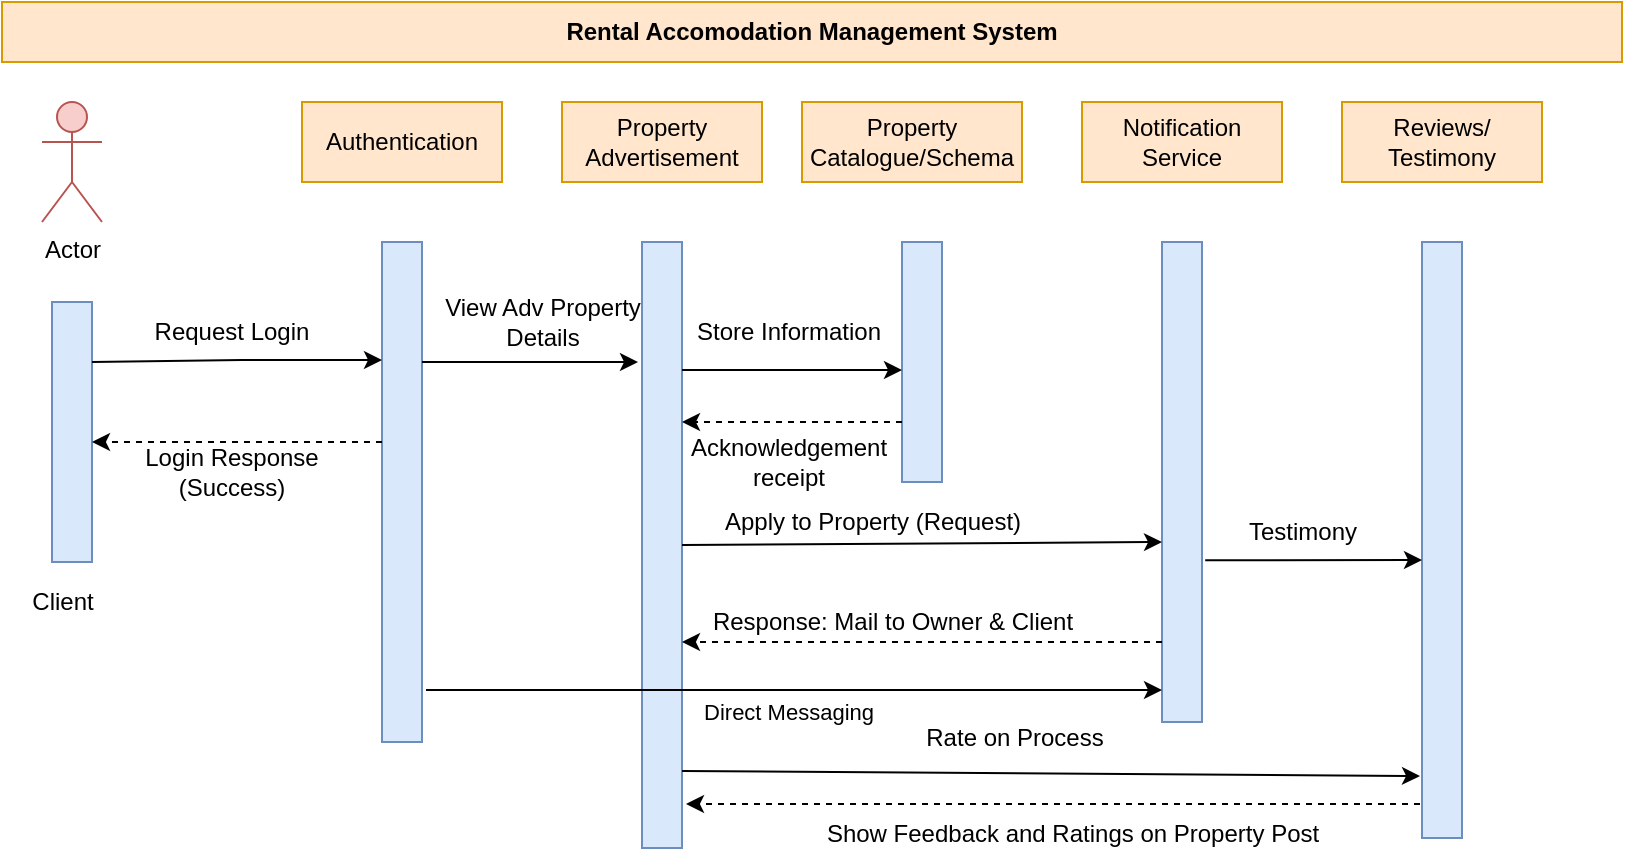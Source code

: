 <mxfile version="20.2.3" type="device"><diagram id="fz3wiz41_EN5BQUjeH28" name="Page-1"><mxGraphModel dx="1038" dy="649" grid="0" gridSize="10" guides="1" tooltips="1" connect="1" arrows="1" fold="1" page="1" pageScale="1" pageWidth="850" pageHeight="1100" math="0" shadow="0"><root><mxCell id="0"/><mxCell id="1" parent="0"/><mxCell id="J1HxSBwd0lCJcjHgrUCT-1" value="&lt;b&gt;Rental Accomodation Management System&lt;/b&gt;" style="rounded=0;whiteSpace=wrap;html=1;fillColor=#ffe6cc;strokeColor=#d79b00;" parent="1" vertex="1"><mxGeometry x="20" y="40" width="810" height="30" as="geometry"/></mxCell><mxCell id="J1HxSBwd0lCJcjHgrUCT-3" value="" style="rounded=0;whiteSpace=wrap;html=1;fillColor=#ffe6cc;strokeColor=#d79b00;" parent="1" vertex="1"><mxGeometry x="170" y="90" width="100" height="40" as="geometry"/></mxCell><mxCell id="J1HxSBwd0lCJcjHgrUCT-4" value="" style="rounded=0;whiteSpace=wrap;html=1;fillColor=#ffe6cc;strokeColor=#d79b00;" parent="1" vertex="1"><mxGeometry x="300" y="90" width="100" height="40" as="geometry"/></mxCell><mxCell id="J1HxSBwd0lCJcjHgrUCT-5" value="Property Catalogue/Schema" style="rounded=0;whiteSpace=wrap;html=1;fillColor=#ffe6cc;strokeColor=#d79b00;" parent="1" vertex="1"><mxGeometry x="420" y="90" width="110" height="40" as="geometry"/></mxCell><mxCell id="J1HxSBwd0lCJcjHgrUCT-6" value="" style="rounded=0;whiteSpace=wrap;html=1;fillColor=#ffe6cc;strokeColor=#d79b00;" parent="1" vertex="1"><mxGeometry x="560" y="90" width="100" height="40" as="geometry"/></mxCell><mxCell id="J1HxSBwd0lCJcjHgrUCT-7" value="" style="rounded=0;whiteSpace=wrap;html=1;fillColor=#ffe6cc;strokeColor=#d79b00;" parent="1" vertex="1"><mxGeometry x="690" y="90" width="100" height="40" as="geometry"/></mxCell><mxCell id="J1HxSBwd0lCJcjHgrUCT-8" value="Authentication" style="text;html=1;align=center;verticalAlign=middle;whiteSpace=wrap;rounded=0;" parent="1" vertex="1"><mxGeometry x="175" y="102.5" width="90" height="15" as="geometry"/></mxCell><mxCell id="J1HxSBwd0lCJcjHgrUCT-10" value="Property&lt;br&gt;Advertisement" style="text;html=1;strokeColor=none;fillColor=none;align=center;verticalAlign=middle;whiteSpace=wrap;rounded=0;" parent="1" vertex="1"><mxGeometry x="300" y="95" width="100" height="30" as="geometry"/></mxCell><mxCell id="J1HxSBwd0lCJcjHgrUCT-11" value="Notification Service" style="text;html=1;strokeColor=none;fillColor=none;align=center;verticalAlign=middle;whiteSpace=wrap;rounded=0;" parent="1" vertex="1"><mxGeometry x="585" y="95" width="50" height="30" as="geometry"/></mxCell><mxCell id="J1HxSBwd0lCJcjHgrUCT-13" value="Reviews/&lt;br&gt;Testimony" style="text;html=1;strokeColor=none;fillColor=none;align=center;verticalAlign=middle;whiteSpace=wrap;rounded=0;" parent="1" vertex="1"><mxGeometry x="710" y="95" width="60" height="30" as="geometry"/></mxCell><mxCell id="J1HxSBwd0lCJcjHgrUCT-16" value="Actor" style="shape=umlActor;verticalLabelPosition=bottom;verticalAlign=top;html=1;fillColor=#f8cecc;strokeColor=#b85450;" parent="1" vertex="1"><mxGeometry x="40" y="90" width="30" height="60" as="geometry"/></mxCell><mxCell id="J1HxSBwd0lCJcjHgrUCT-19" value="" style="rounded=0;whiteSpace=wrap;html=1;fillColor=#dae8fc;strokeColor=#6c8ebf;" parent="1" vertex="1"><mxGeometry x="210" y="160" width="20" height="250" as="geometry"/></mxCell><mxCell id="J1HxSBwd0lCJcjHgrUCT-20" value="" style="rounded=0;whiteSpace=wrap;html=1;fillColor=#dae8fc;strokeColor=#6c8ebf;" parent="1" vertex="1"><mxGeometry x="340" y="160" width="20" height="303" as="geometry"/></mxCell><mxCell id="J1HxSBwd0lCJcjHgrUCT-21" value="" style="rounded=0;whiteSpace=wrap;html=1;fillColor=#dae8fc;strokeColor=#6c8ebf;" parent="1" vertex="1"><mxGeometry x="470" y="160" width="20" height="120" as="geometry"/></mxCell><mxCell id="J1HxSBwd0lCJcjHgrUCT-22" value="" style="rounded=0;whiteSpace=wrap;html=1;fillColor=#dae8fc;strokeColor=#6c8ebf;" parent="1" vertex="1"><mxGeometry x="600" y="160" width="20" height="240" as="geometry"/></mxCell><mxCell id="J1HxSBwd0lCJcjHgrUCT-23" value="" style="rounded=0;whiteSpace=wrap;html=1;fillColor=#dae8fc;strokeColor=#6c8ebf;" parent="1" vertex="1"><mxGeometry x="730" y="160" width="20" height="298" as="geometry"/></mxCell><mxCell id="J1HxSBwd0lCJcjHgrUCT-26" value="" style="rounded=0;whiteSpace=wrap;html=1;fillColor=#dae8fc;strokeColor=#6c8ebf;" parent="1" vertex="1"><mxGeometry x="45" y="190" width="20" height="130" as="geometry"/></mxCell><mxCell id="J1HxSBwd0lCJcjHgrUCT-28" value="" style="endArrow=classic;html=1;rounded=0;" parent="1" edge="1"><mxGeometry relative="1" as="geometry"><mxPoint x="65" y="220" as="sourcePoint"/><mxPoint x="210" y="219" as="targetPoint"/><Array as="points"><mxPoint x="140" y="219"/></Array></mxGeometry></mxCell><mxCell id="J1HxSBwd0lCJcjHgrUCT-31" value="" style="endArrow=classic;html=1;rounded=1;dashed=1;" parent="1" edge="1"><mxGeometry relative="1" as="geometry"><mxPoint x="210" y="260" as="sourcePoint"/><mxPoint x="65" y="260" as="targetPoint"/><Array as="points"><mxPoint x="140" y="260"/></Array></mxGeometry></mxCell><mxCell id="J1HxSBwd0lCJcjHgrUCT-33" value="Request Login" style="text;html=1;strokeColor=none;fillColor=none;align=center;verticalAlign=middle;whiteSpace=wrap;rounded=0;" parent="1" vertex="1"><mxGeometry x="90" y="195" width="90" height="20" as="geometry"/></mxCell><mxCell id="J1HxSBwd0lCJcjHgrUCT-34" value="Login Response (Success)" style="text;html=1;strokeColor=none;fillColor=none;align=center;verticalAlign=middle;whiteSpace=wrap;rounded=0;" parent="1" vertex="1"><mxGeometry x="75" y="260" width="120" height="30" as="geometry"/></mxCell><mxCell id="J1HxSBwd0lCJcjHgrUCT-39" value="" style="endArrow=classic;html=1;rounded=1;" parent="1" edge="1"><mxGeometry width="50" height="50" relative="1" as="geometry"><mxPoint x="230" y="220" as="sourcePoint"/><mxPoint x="338" y="220" as="targetPoint"/></mxGeometry></mxCell><mxCell id="J1HxSBwd0lCJcjHgrUCT-40" value="View Adv Property &lt;br&gt;Details" style="text;html=1;align=center;verticalAlign=middle;resizable=0;points=[];autosize=1;strokeColor=none;fillColor=none;" parent="1" vertex="1"><mxGeometry x="230" y="180" width="120" height="40" as="geometry"/></mxCell><mxCell id="J1HxSBwd0lCJcjHgrUCT-41" value="Store Information" style="text;html=1;align=center;verticalAlign=middle;resizable=0;points=[];autosize=1;strokeColor=none;fillColor=none;" parent="1" vertex="1"><mxGeometry x="352.5" y="190" width="120" height="30" as="geometry"/></mxCell><mxCell id="J1HxSBwd0lCJcjHgrUCT-42" value="" style="endArrow=classic;html=1;rounded=1;" parent="1" edge="1"><mxGeometry width="50" height="50" relative="1" as="geometry"><mxPoint x="360" y="224" as="sourcePoint"/><mxPoint x="470" y="224" as="targetPoint"/></mxGeometry></mxCell><mxCell id="J1HxSBwd0lCJcjHgrUCT-45" value="" style="endArrow=classic;html=1;rounded=1;strokeColor=default;dashed=1;" parent="1" edge="1"><mxGeometry width="50" height="50" relative="1" as="geometry"><mxPoint x="470" y="250" as="sourcePoint"/><mxPoint x="360" y="250" as="targetPoint"/></mxGeometry></mxCell><mxCell id="J1HxSBwd0lCJcjHgrUCT-46" value="Acknowledgement&lt;br&gt;receipt" style="text;html=1;align=center;verticalAlign=middle;resizable=0;points=[];autosize=1;strokeColor=none;fillColor=none;" parent="1" vertex="1"><mxGeometry x="352.5" y="250" width="120" height="40" as="geometry"/></mxCell><mxCell id="J1HxSBwd0lCJcjHgrUCT-47" value="Client" style="text;html=1;align=center;verticalAlign=middle;resizable=0;points=[];autosize=1;strokeColor=none;fillColor=none;" parent="1" vertex="1"><mxGeometry x="25" y="325" width="50" height="30" as="geometry"/></mxCell><mxCell id="J1HxSBwd0lCJcjHgrUCT-51" value="" style="endArrow=classic;html=1;rounded=1;exitX=1.08;exitY=0.663;exitDx=0;exitDy=0;exitPerimeter=0;" parent="1" source="J1HxSBwd0lCJcjHgrUCT-22" edge="1"><mxGeometry width="50" height="50" relative="1" as="geometry"><mxPoint x="410" y="290" as="sourcePoint"/><mxPoint x="730" y="319" as="targetPoint"/></mxGeometry></mxCell><mxCell id="J1HxSBwd0lCJcjHgrUCT-52" value="Testimony" style="text;html=1;align=center;verticalAlign=middle;resizable=0;points=[];autosize=1;strokeColor=none;fillColor=none;" parent="1" vertex="1"><mxGeometry x="630" y="290" width="80" height="30" as="geometry"/></mxCell><mxCell id="J1HxSBwd0lCJcjHgrUCT-53" value="" style="endArrow=classic;html=1;rounded=1;dashed=1;" parent="1" edge="1"><mxGeometry width="50" height="50" relative="1" as="geometry"><mxPoint x="729" y="441" as="sourcePoint"/><mxPoint x="362" y="441" as="targetPoint"/></mxGeometry></mxCell><mxCell id="J1HxSBwd0lCJcjHgrUCT-55" value="Show Feedback and Ratings on Property Post" style="text;html=1;align=center;verticalAlign=middle;resizable=0;points=[];autosize=1;strokeColor=none;fillColor=none;" parent="1" vertex="1"><mxGeometry x="423" y="443" width="264" height="26" as="geometry"/></mxCell><mxCell id="XGC75QZ4yHf_o20Hj8sh-1" value="" style="endArrow=classic;html=1;rounded=1;exitX=1;exitY=0.5;exitDx=0;exitDy=0;" parent="1" source="J1HxSBwd0lCJcjHgrUCT-20" edge="1"><mxGeometry width="50" height="50" relative="1" as="geometry"><mxPoint x="440" y="220" as="sourcePoint"/><mxPoint x="600" y="310" as="targetPoint"/></mxGeometry></mxCell><mxCell id="bY5sEaMdF7mKyLfd-E7I-8" style="rounded=0;orthogonalLoop=1;jettySize=auto;html=1;strokeColor=default;" edge="1" parent="1"><mxGeometry relative="1" as="geometry"><mxPoint x="600" y="384" as="targetPoint"/><mxPoint x="232" y="384" as="sourcePoint"/></mxGeometry></mxCell><mxCell id="bY5sEaMdF7mKyLfd-E7I-9" value="Direct Messaging" style="edgeLabel;html=1;align=center;verticalAlign=middle;resizable=0;points=[];" vertex="1" connectable="0" parent="bY5sEaMdF7mKyLfd-E7I-8"><mxGeometry x="-0.127" y="-8" relative="1" as="geometry"><mxPoint x="20" y="3" as="offset"/></mxGeometry></mxCell><mxCell id="XGC75QZ4yHf_o20Hj8sh-2" value="Apply to Property (Request)" style="text;html=1;align=center;verticalAlign=middle;resizable=0;points=[];autosize=1;strokeColor=none;fillColor=none;" parent="1" vertex="1"><mxGeometry x="372" y="287" width="166" height="26" as="geometry"/></mxCell><mxCell id="XGC75QZ4yHf_o20Hj8sh-3" value="" style="endArrow=classic;html=1;rounded=1;startArrow=none;dashed=1;" parent="1" edge="1"><mxGeometry width="50" height="50" relative="1" as="geometry"><mxPoint x="600" y="360" as="sourcePoint"/><mxPoint x="360" y="360" as="targetPoint"/></mxGeometry></mxCell><mxCell id="XGC75QZ4yHf_o20Hj8sh-6" value="Response: Mail to Owner &amp;amp; Client" style="text;html=1;align=center;verticalAlign=middle;resizable=0;points=[];autosize=1;strokeColor=none;fillColor=none;" parent="1" vertex="1"><mxGeometry x="365" y="335" width="200" height="30" as="geometry"/></mxCell><mxCell id="bY5sEaMdF7mKyLfd-E7I-4" value="" style="endArrow=classic;html=1;rounded=1;exitX=1;exitY=0.5;exitDx=0;exitDy=0;" edge="1" parent="1"><mxGeometry width="50" height="50" relative="1" as="geometry"><mxPoint x="360" y="424.5" as="sourcePoint"/><mxPoint x="729" y="427" as="targetPoint"/></mxGeometry></mxCell><mxCell id="bY5sEaMdF7mKyLfd-E7I-5" value="Rate on Process" style="text;html=1;align=center;verticalAlign=middle;resizable=0;points=[];autosize=1;strokeColor=none;fillColor=none;" vertex="1" parent="1"><mxGeometry x="472" y="395" width="107" height="26" as="geometry"/></mxCell></root></mxGraphModel></diagram></mxfile>